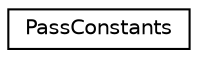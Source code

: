 digraph "Graphical Class Hierarchy"
{
 // LATEX_PDF_SIZE
  edge [fontname="Helvetica",fontsize="10",labelfontname="Helvetica",labelfontsize="10"];
  node [fontname="Helvetica",fontsize="10",shape=record];
  rankdir="LR";
  Node0 [label="PassConstants",height=0.2,width=0.4,color="black", fillcolor="white", style="filled",URL="$struct_pass_constants.html",tooltip=" "];
}
